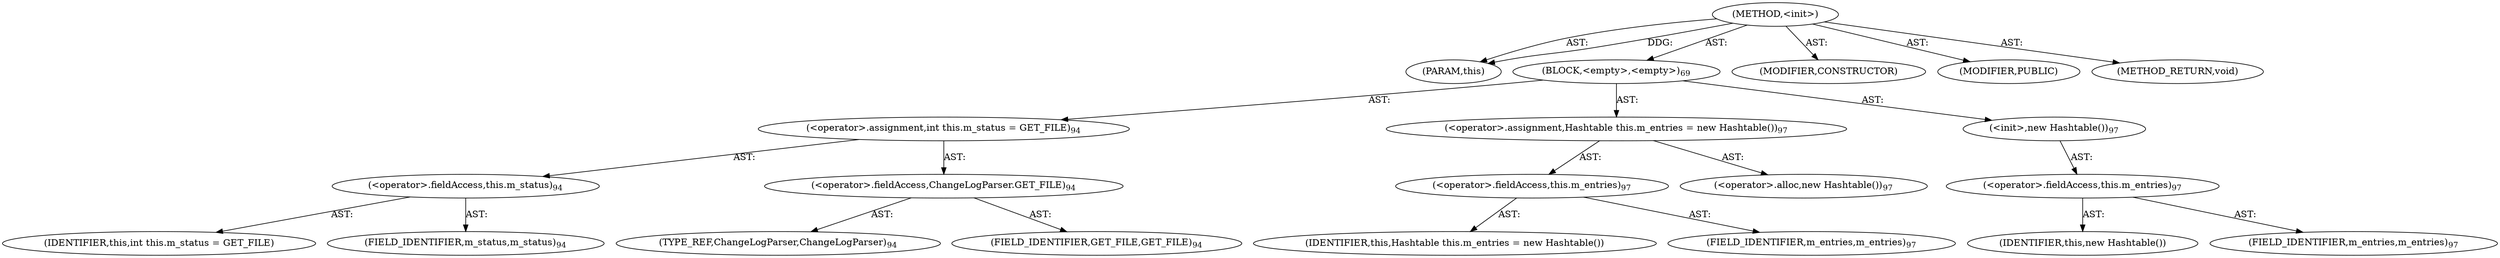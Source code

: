 digraph "&lt;init&gt;" {  
"111669149706" [label = <(METHOD,&lt;init&gt;)> ]
"115964117009" [label = <(PARAM,this)> ]
"25769803808" [label = <(BLOCK,&lt;empty&gt;,&lt;empty&gt;)<SUB>69</SUB>> ]
"30064771223" [label = <(&lt;operator&gt;.assignment,int this.m_status = GET_FILE)<SUB>94</SUB>> ]
"30064771224" [label = <(&lt;operator&gt;.fieldAccess,this.m_status)<SUB>94</SUB>> ]
"68719476842" [label = <(IDENTIFIER,this,int this.m_status = GET_FILE)> ]
"55834574904" [label = <(FIELD_IDENTIFIER,m_status,m_status)<SUB>94</SUB>> ]
"30064771225" [label = <(&lt;operator&gt;.fieldAccess,ChangeLogParser.GET_FILE)<SUB>94</SUB>> ]
"180388626447" [label = <(TYPE_REF,ChangeLogParser,ChangeLogParser)<SUB>94</SUB>> ]
"55834574905" [label = <(FIELD_IDENTIFIER,GET_FILE,GET_FILE)<SUB>94</SUB>> ]
"30064771226" [label = <(&lt;operator&gt;.assignment,Hashtable this.m_entries = new Hashtable())<SUB>97</SUB>> ]
"30064771227" [label = <(&lt;operator&gt;.fieldAccess,this.m_entries)<SUB>97</SUB>> ]
"68719476843" [label = <(IDENTIFIER,this,Hashtable this.m_entries = new Hashtable())> ]
"55834574906" [label = <(FIELD_IDENTIFIER,m_entries,m_entries)<SUB>97</SUB>> ]
"30064771228" [label = <(&lt;operator&gt;.alloc,new Hashtable())<SUB>97</SUB>> ]
"30064771229" [label = <(&lt;init&gt;,new Hashtable())<SUB>97</SUB>> ]
"30064771230" [label = <(&lt;operator&gt;.fieldAccess,this.m_entries)<SUB>97</SUB>> ]
"68719476844" [label = <(IDENTIFIER,this,new Hashtable())> ]
"55834574907" [label = <(FIELD_IDENTIFIER,m_entries,m_entries)<SUB>97</SUB>> ]
"133143986215" [label = <(MODIFIER,CONSTRUCTOR)> ]
"133143986216" [label = <(MODIFIER,PUBLIC)> ]
"128849018890" [label = <(METHOD_RETURN,void)> ]
  "111669149706" -> "115964117009"  [ label = "AST: "] 
  "111669149706" -> "25769803808"  [ label = "AST: "] 
  "111669149706" -> "133143986215"  [ label = "AST: "] 
  "111669149706" -> "133143986216"  [ label = "AST: "] 
  "111669149706" -> "128849018890"  [ label = "AST: "] 
  "25769803808" -> "30064771223"  [ label = "AST: "] 
  "25769803808" -> "30064771226"  [ label = "AST: "] 
  "25769803808" -> "30064771229"  [ label = "AST: "] 
  "30064771223" -> "30064771224"  [ label = "AST: "] 
  "30064771223" -> "30064771225"  [ label = "AST: "] 
  "30064771224" -> "68719476842"  [ label = "AST: "] 
  "30064771224" -> "55834574904"  [ label = "AST: "] 
  "30064771225" -> "180388626447"  [ label = "AST: "] 
  "30064771225" -> "55834574905"  [ label = "AST: "] 
  "30064771226" -> "30064771227"  [ label = "AST: "] 
  "30064771226" -> "30064771228"  [ label = "AST: "] 
  "30064771227" -> "68719476843"  [ label = "AST: "] 
  "30064771227" -> "55834574906"  [ label = "AST: "] 
  "30064771229" -> "30064771230"  [ label = "AST: "] 
  "30064771230" -> "68719476844"  [ label = "AST: "] 
  "30064771230" -> "55834574907"  [ label = "AST: "] 
  "111669149706" -> "115964117009"  [ label = "DDG: "] 
}
